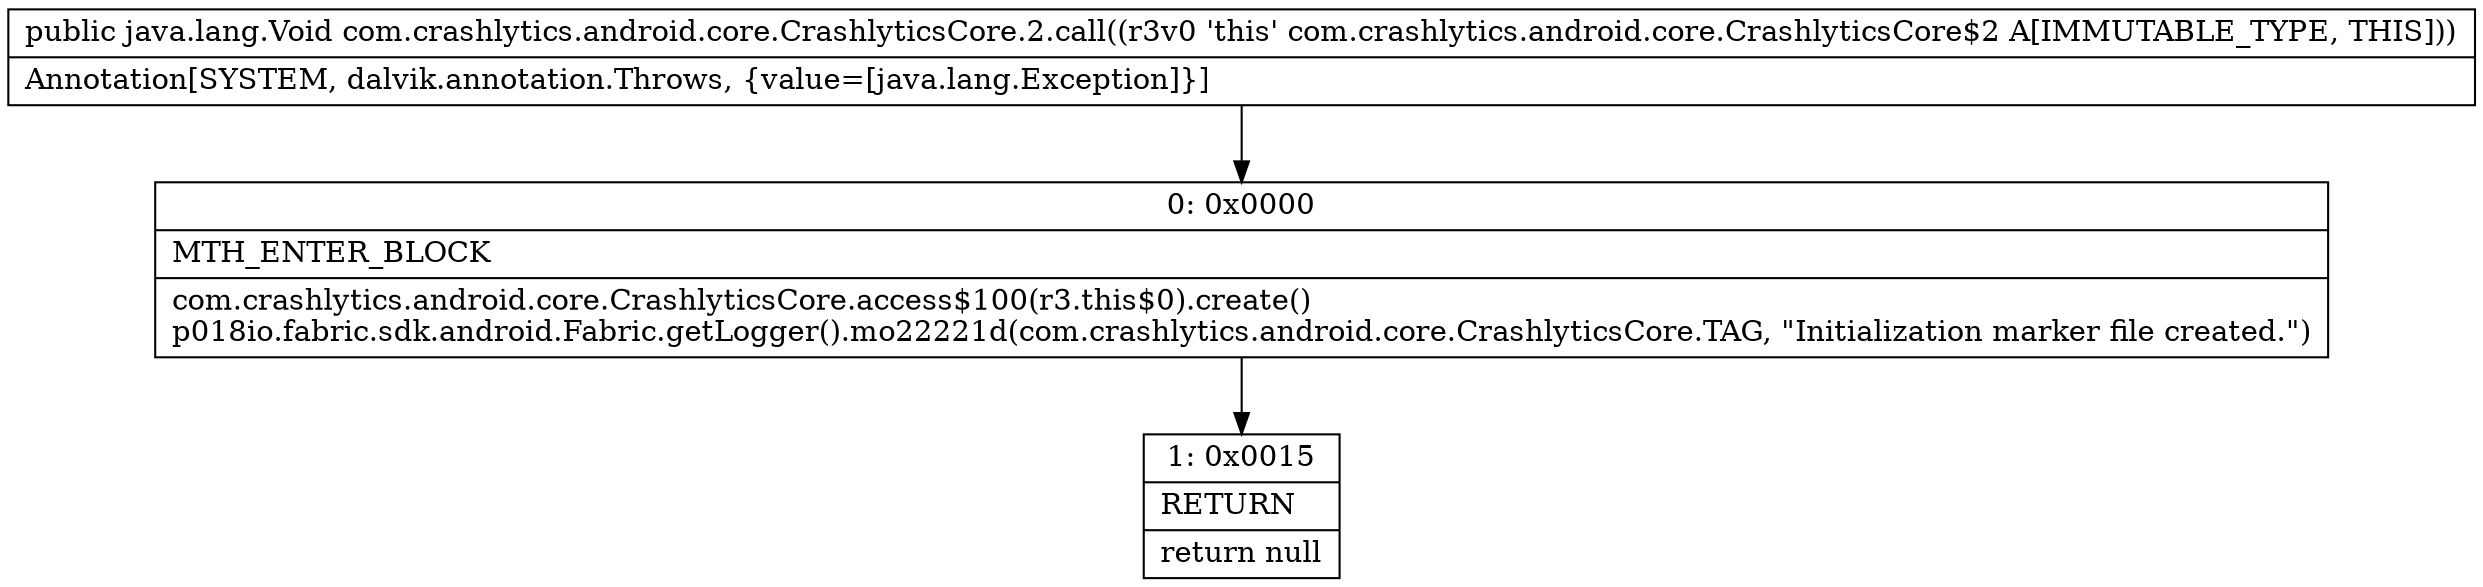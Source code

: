 digraph "CFG forcom.crashlytics.android.core.CrashlyticsCore.2.call()Ljava\/lang\/Void;" {
Node_0 [shape=record,label="{0\:\ 0x0000|MTH_ENTER_BLOCK\l|com.crashlytics.android.core.CrashlyticsCore.access$100(r3.this$0).create()\lp018io.fabric.sdk.android.Fabric.getLogger().mo22221d(com.crashlytics.android.core.CrashlyticsCore.TAG, \"Initialization marker file created.\")\l}"];
Node_1 [shape=record,label="{1\:\ 0x0015|RETURN\l|return null\l}"];
MethodNode[shape=record,label="{public java.lang.Void com.crashlytics.android.core.CrashlyticsCore.2.call((r3v0 'this' com.crashlytics.android.core.CrashlyticsCore$2 A[IMMUTABLE_TYPE, THIS]))  | Annotation[SYSTEM, dalvik.annotation.Throws, \{value=[java.lang.Exception]\}]\l}"];
MethodNode -> Node_0;
Node_0 -> Node_1;
}


